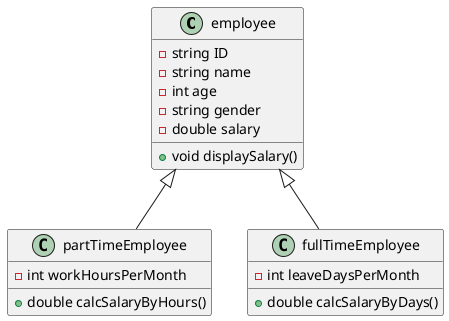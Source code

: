 @startuml

class employee {
    - string ID 
    - string name 
    - int age 
    - string gender 
    - double salary

    + void displaySalary()
}

class partTimeEmployee extends employee {
    - int workHoursPerMonth

    + double calcSalaryByHours() 
}

class fullTimeEmployee extends employee {
    - int leaveDaysPerMonth

    + double calcSalaryByDays() 
}

@enduml